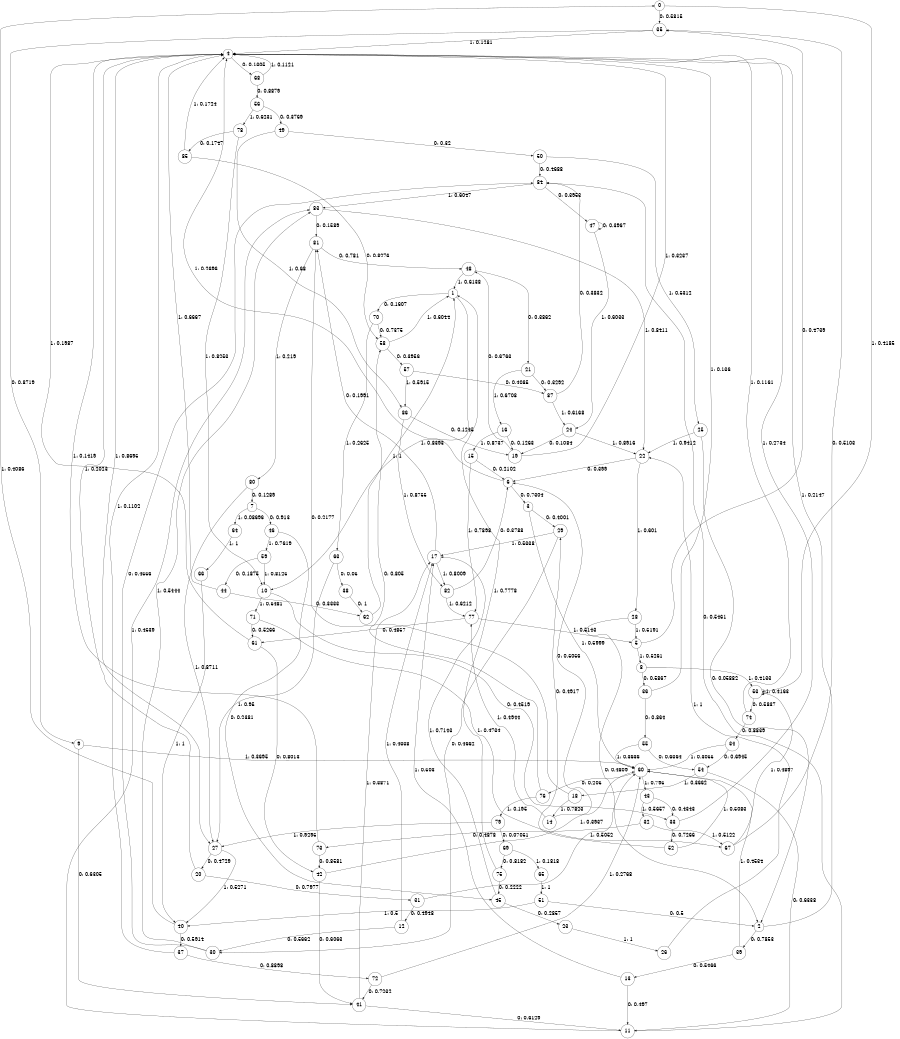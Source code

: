 digraph "ch2faceL10" {
size = "6,8.5";
ratio = "fill";
node [shape = circle];
node [fontsize = 24];
edge [fontsize = 24];
0 -> 35 [label = "0: 0.5815   "];
0 -> 53 [label = "1: 0.4185   "];
1 -> 70 [label = "0: 0.1607   "];
1 -> 10 [label = "1: 0.8393   "];
2 -> 39 [label = "0: 0.7853   "];
2 -> 4 [label = "1: 0.2147   "];
3 -> 29 [label = "0: 0.4001   "];
3 -> 60 [label = "1: 0.5999   "];
4 -> 68 [label = "0: 0.1305   "];
4 -> 27 [label = "1: 0.8695   "];
5 -> 35 [label = "0: 0.4739   "];
5 -> 8 [label = "1: 0.5261   "];
6 -> 3 [label = "0: 0.7304   "];
6 -> 4 [label = "1: 0.2696   "];
7 -> 46 [label = "0: 0.913    "];
7 -> 64 [label = "1: 0.08696  "];
8 -> 36 [label = "0: 0.5867   "];
8 -> 53 [label = "1: 0.4133   "];
9 -> 41 [label = "0: 0.6305   "];
9 -> 60 [label = "1: 0.3695   "];
10 -> 33 [label = "0: 0.4519   "];
10 -> 71 [label = "1: 0.5481   "];
11 -> 84 [label = "0: 0.5461   "];
11 -> 83 [label = "1: 0.4539   "];
12 -> 30 [label = "0: 0.5662   "];
12 -> 17 [label = "1: 0.4338   "];
13 -> 11 [label = "0: 0.497    "];
13 -> 17 [label = "1: 0.503    "];
14 -> 6 [label = "0: 0.5056   "];
14 -> 77 [label = "1: 0.4944   "];
15 -> 6 [label = "0: 0.2102   "];
15 -> 77 [label = "1: 0.7898   "];
16 -> 19 [label = "0: 0.1263   "];
16 -> 15 [label = "1: 0.8737   "];
17 -> 81 [label = "0: 0.1991   "];
17 -> 82 [label = "1: 0.8009   "];
18 -> 81 [label = "0: 0.2177   "];
18 -> 14 [label = "1: 0.7823   "];
19 -> 48 [label = "0: 0.6763   "];
19 -> 4 [label = "1: 0.3237   "];
20 -> 31 [label = "0: 0.7977   "];
20 -> 4 [label = "1: 0.2023   "];
21 -> 87 [label = "0: 0.3292   "];
21 -> 16 [label = "1: 0.6708   "];
22 -> 6 [label = "0: 0.399    "];
22 -> 28 [label = "1: 0.601    "];
23 -> 26 [label = "1: 1        "];
24 -> 19 [label = "0: 0.1084   "];
24 -> 22 [label = "1: 0.8916   "];
25 -> 2 [label = "0: 0.05882  "];
25 -> 22 [label = "1: 0.9412   "];
26 -> 22 [label = "1: 1        "];
27 -> 20 [label = "0: 0.4729   "];
27 -> 40 [label = "1: 0.5271   "];
28 -> 2 [label = "0: 0.4809   "];
28 -> 5 [label = "1: 0.5191   "];
29 -> 30 [label = "0: 0.4662   "];
29 -> 17 [label = "1: 0.5338   "];
30 -> 84 [label = "0: 0.4556   "];
30 -> 83 [label = "1: 0.5444   "];
31 -> 12 [label = "0: 0.4948   "];
31 -> 60 [label = "1: 0.5052   "];
32 -> 73 [label = "0: 0.4878   "];
32 -> 67 [label = "1: 0.5122   "];
33 -> 52 [label = "0: 0.7266   "];
33 -> 4 [label = "1: 0.2734   "];
34 -> 54 [label = "0: 0.6945   "];
34 -> 60 [label = "1: 0.3055   "];
35 -> 9 [label = "0: 0.8719   "];
35 -> 4 [label = "1: 0.1281   "];
36 -> 55 [label = "0: 0.864    "];
36 -> 4 [label = "1: 0.136    "];
37 -> 72 [label = "0: 0.8898   "];
37 -> 4 [label = "1: 0.1102   "];
38 -> 62 [label = "0: 1        "];
39 -> 13 [label = "0: 0.5466   "];
39 -> 60 [label = "1: 0.4534   "];
40 -> 37 [label = "0: 0.5914   "];
40 -> 0 [label = "1: 0.4086   "];
41 -> 11 [label = "0: 0.6129   "];
41 -> 17 [label = "1: 0.3871   "];
42 -> 41 [label = "0: 0.6063   "];
42 -> 60 [label = "1: 0.3937   "];
43 -> 33 [label = "0: 0.4343   "];
43 -> 32 [label = "1: 0.5657   "];
44 -> 62 [label = "0: 0.3333   "];
44 -> 4 [label = "1: 0.6667   "];
45 -> 23 [label = "0: 0.2857   "];
45 -> 17 [label = "1: 0.7143   "];
46 -> 45 [label = "0: 0.2381   "];
46 -> 59 [label = "1: 0.7619   "];
47 -> 47 [label = "0: 0.3967   "];
47 -> 24 [label = "1: 0.6033   "];
48 -> 21 [label = "0: 0.3862   "];
48 -> 1 [label = "1: 0.6138   "];
49 -> 50 [label = "0: 0.32     "];
49 -> 86 [label = "1: 0.68     "];
50 -> 84 [label = "0: 0.4688   "];
50 -> 25 [label = "1: 0.5312   "];
51 -> 2 [label = "0: 0.5      "];
51 -> 40 [label = "1: 0.5      "];
52 -> 29 [label = "0: 0.4917   "];
52 -> 60 [label = "1: 0.5083   "];
53 -> 74 [label = "0: 0.5837   "];
53 -> 53 [label = "1: 0.4163   "];
54 -> 11 [label = "0: 0.6338   "];
54 -> 18 [label = "1: 0.3662   "];
55 -> 54 [label = "0: 0.6364   "];
55 -> 60 [label = "1: 0.3636   "];
56 -> 49 [label = "0: 0.3769   "];
56 -> 78 [label = "1: 0.6231   "];
57 -> 87 [label = "0: 0.4085   "];
57 -> 86 [label = "1: 0.5915   "];
58 -> 57 [label = "0: 0.3956   "];
58 -> 1 [label = "1: 0.6044   "];
59 -> 44 [label = "0: 0.1875   "];
59 -> 10 [label = "1: 0.8125   "];
60 -> 76 [label = "0: 0.205    "];
60 -> 43 [label = "1: 0.795    "];
61 -> 42 [label = "0: 0.8013   "];
61 -> 4 [label = "1: 0.1987   "];
62 -> 1 [label = "1: 1        "];
63 -> 38 [label = "0: 0.05     "];
63 -> 27 [label = "1: 0.95     "];
64 -> 66 [label = "1: 1        "];
65 -> 51 [label = "1: 1        "];
66 -> 40 [label = "1: 1        "];
67 -> 35 [label = "0: 0.5103   "];
67 -> 53 [label = "1: 0.4897   "];
68 -> 56 [label = "0: 0.8879   "];
68 -> 4 [label = "1: 0.1121   "];
69 -> 75 [label = "0: 0.8182   "];
69 -> 65 [label = "1: 0.1818   "];
70 -> 58 [label = "0: 0.7375   "];
70 -> 63 [label = "1: 0.2625   "];
71 -> 61 [label = "0: 0.5266   "];
71 -> 67 [label = "1: 0.4734   "];
72 -> 41 [label = "0: 0.7232   "];
72 -> 60 [label = "1: 0.2768   "];
73 -> 42 [label = "0: 0.8581   "];
73 -> 4 [label = "1: 0.1419   "];
74 -> 34 [label = "0: 0.8839   "];
74 -> 4 [label = "1: 0.1161   "];
75 -> 45 [label = "0: 0.2222   "];
75 -> 1 [label = "1: 0.7778   "];
76 -> 58 [label = "0: 0.805    "];
76 -> 79 [label = "1: 0.195    "];
77 -> 61 [label = "0: 0.4857   "];
77 -> 5 [label = "1: 0.5143   "];
78 -> 85 [label = "0: 0.1747   "];
78 -> 10 [label = "1: 0.8253   "];
79 -> 69 [label = "0: 0.07051  "];
79 -> 27 [label = "1: 0.9295   "];
80 -> 7 [label = "0: 0.1289   "];
80 -> 27 [label = "1: 0.8711   "];
81 -> 48 [label = "0: 0.781    "];
81 -> 80 [label = "1: 0.219    "];
82 -> 6 [label = "0: 0.3788   "];
82 -> 77 [label = "1: 0.6212   "];
83 -> 81 [label = "0: 0.1589   "];
83 -> 22 [label = "1: 0.8411   "];
84 -> 47 [label = "0: 0.3953   "];
84 -> 83 [label = "1: 0.6047   "];
85 -> 58 [label = "0: 0.8276   "];
85 -> 4 [label = "1: 0.1724   "];
86 -> 19 [label = "0: 0.1245   "];
86 -> 82 [label = "1: 0.8755   "];
87 -> 84 [label = "0: 0.3832   "];
87 -> 24 [label = "1: 0.6168   "];
}